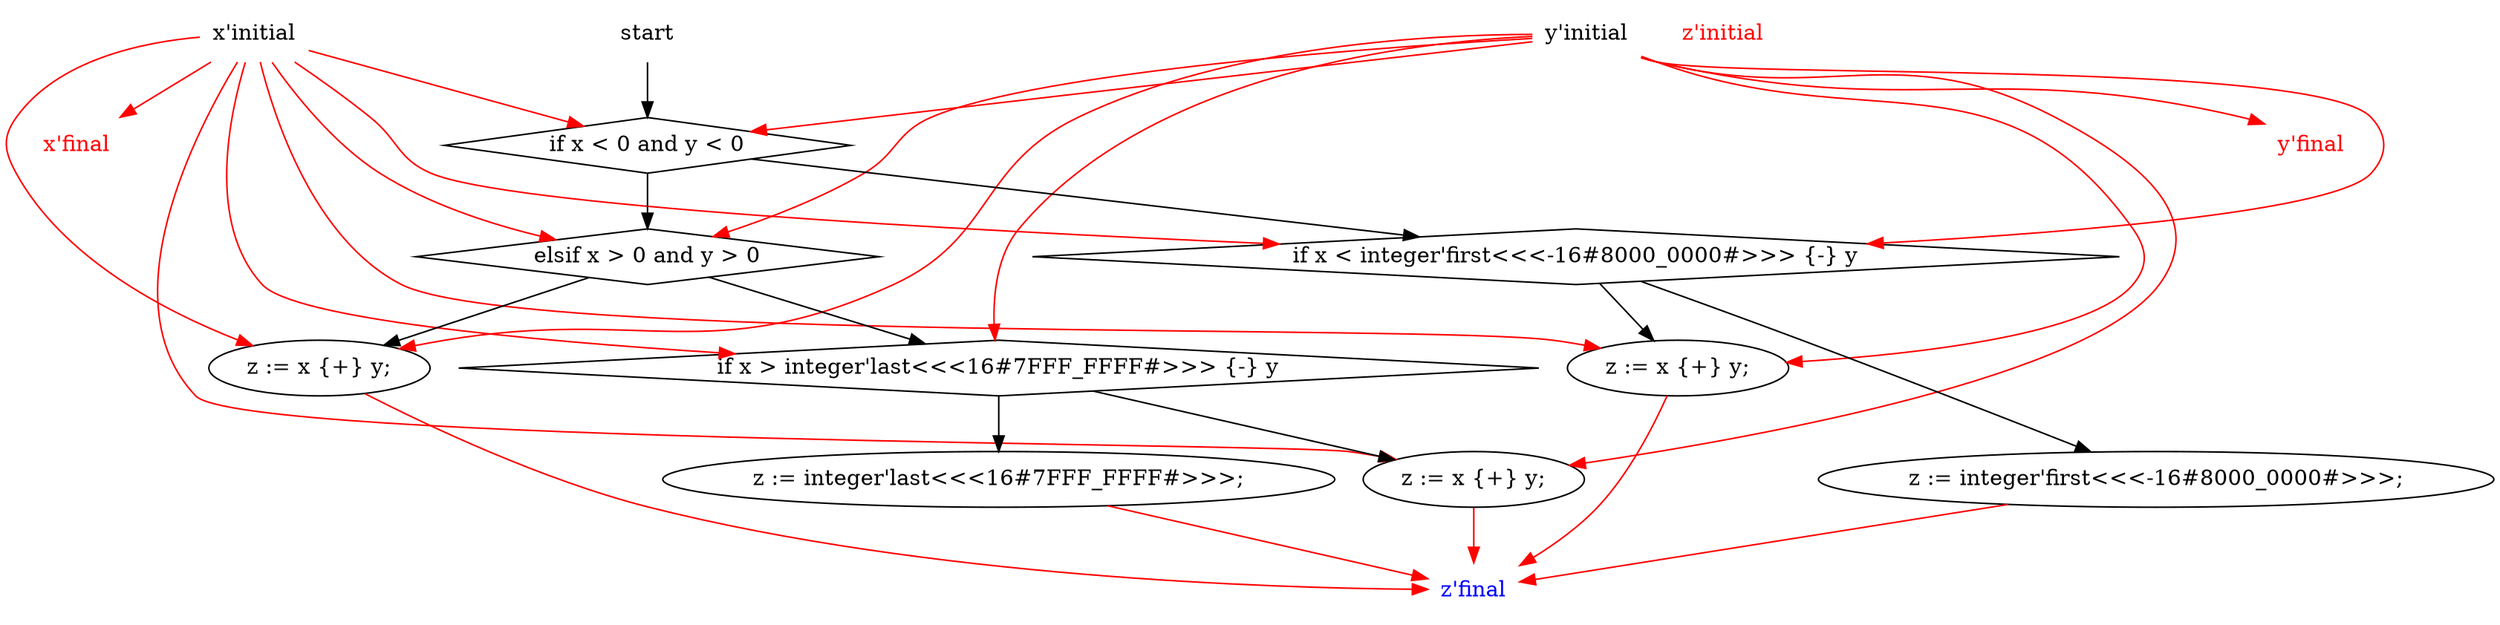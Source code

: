 // bounded_add_pdg
digraph G {
   graph [splines=True];
    1 [label="start",shape="plaintext"];
    3 [label="x'initial",shape="plaintext"];
    4 [label="x'final",shape="plaintext",fontcolor="red"];
    5 [label="y'initial",shape="plaintext"];
    6 [label="y'final",shape="plaintext",fontcolor="red"];
    7 [label="z'initial",shape="plaintext",fontcolor="red"];
    8 [label="z'final",shape="plaintext",fontcolor="blue"];
    11 [label="if x < 0 and y < 0",shape="diamond"];
    12 [label="if x < integer'first<<<-16#8000_0000#>>> {-} y",shape="diamond"];
    13 [label="z := integer'first<<<-16#8000_0000#>>>;"];
    14 [label="z := x {+} y;"];
    15 [label="elsif x > 0 and y > 0",shape="diamond"];
    16 [label="if x > integer'last<<<16#7FFF_FFFF#>>> {-} y",shape="diamond"];
    17 [label="z := integer'last<<<16#7FFF_FFFF#>>>;"];
    18 [label="z := x {+} y;"];
    19 [label="z := x {+} y;"];

    1 ->  11 [arrowType="normal"];
    3 ->  4 [arrowType="normal",color="red"];
    3 ->  11 [arrowType="normal",color="red"];
    3 ->  12 [arrowType="normal",color="red"];
    3 ->  14 [arrowType="normal",color="red"];
    3 ->  15 [arrowType="normal",color="red"];
    3 ->  16 [arrowType="normal",color="red"];
    3 ->  18 [arrowType="normal",color="red"];
    3 ->  19 [arrowType="normal",color="red"];
    5 ->  6 [arrowType="normal",color="red"];
    5 ->  11 [arrowType="normal",color="red"];
    5 ->  12 [arrowType="normal",color="red"];
    5 ->  14 [arrowType="normal",color="red"];
    5 ->  15 [arrowType="normal",color="red"];
    5 ->  16 [arrowType="normal",color="red"];
    5 ->  18 [arrowType="normal",color="red"];
    5 ->  19 [arrowType="normal",color="red"];
    11 ->  12 [arrowType="normal"];
    11 ->  15 [arrowType="normal"];
    12 ->  13 [arrowType="normal"];
    12 ->  14 [arrowType="normal"];
    13 ->  8 [arrowType="normal",color="red"];
    14 ->  8 [arrowType="normal",color="red"];
    15 ->  16 [arrowType="normal"];
    15 ->  19 [arrowType="normal"];
    16 ->  17 [arrowType="normal"];
    16 ->  18 [arrowType="normal"];
    17 ->  8 [arrowType="normal",color="red"];
    18 ->  8 [arrowType="normal",color="red"];
    19 ->  8 [arrowType="normal",color="red"];
}
